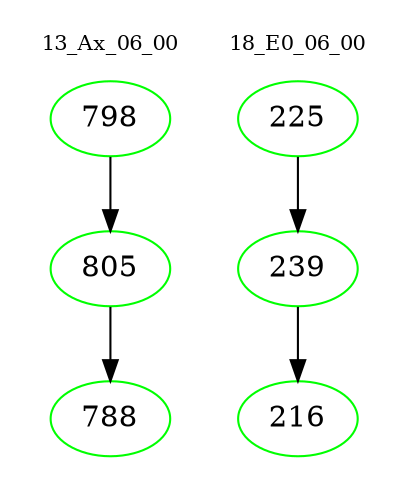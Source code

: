 digraph{
subgraph cluster_0 {
color = white
label = "13_Ax_06_00";
fontsize=10;
T0_798 [label="798", color="green"]
T0_798 -> T0_805 [color="black"]
T0_805 [label="805", color="green"]
T0_805 -> T0_788 [color="black"]
T0_788 [label="788", color="green"]
}
subgraph cluster_1 {
color = white
label = "18_E0_06_00";
fontsize=10;
T1_225 [label="225", color="green"]
T1_225 -> T1_239 [color="black"]
T1_239 [label="239", color="green"]
T1_239 -> T1_216 [color="black"]
T1_216 [label="216", color="green"]
}
}
